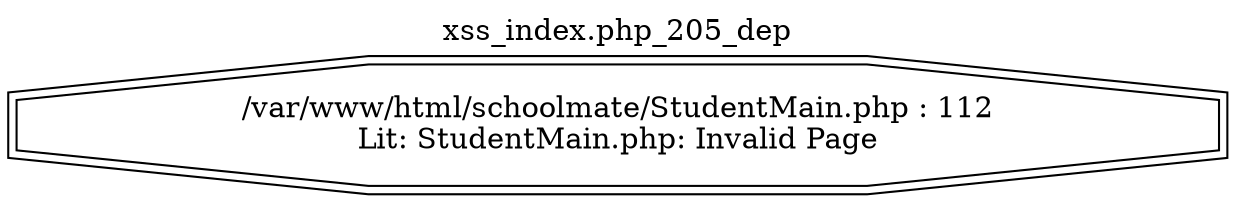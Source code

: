 digraph cfg {
  label="xss_index.php_205_dep";
  labelloc=t;
  n1 [shape=doubleoctagon, label="/var/www/html/schoolmate/StudentMain.php : 112\nLit: StudentMain.php: Invalid Page\n"];
}
